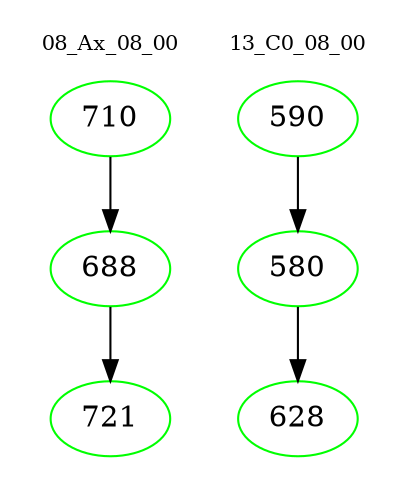 digraph{
subgraph cluster_0 {
color = white
label = "08_Ax_08_00";
fontsize=10;
T0_710 [label="710", color="green"]
T0_710 -> T0_688 [color="black"]
T0_688 [label="688", color="green"]
T0_688 -> T0_721 [color="black"]
T0_721 [label="721", color="green"]
}
subgraph cluster_1 {
color = white
label = "13_C0_08_00";
fontsize=10;
T1_590 [label="590", color="green"]
T1_590 -> T1_580 [color="black"]
T1_580 [label="580", color="green"]
T1_580 -> T1_628 [color="black"]
T1_628 [label="628", color="green"]
}
}
